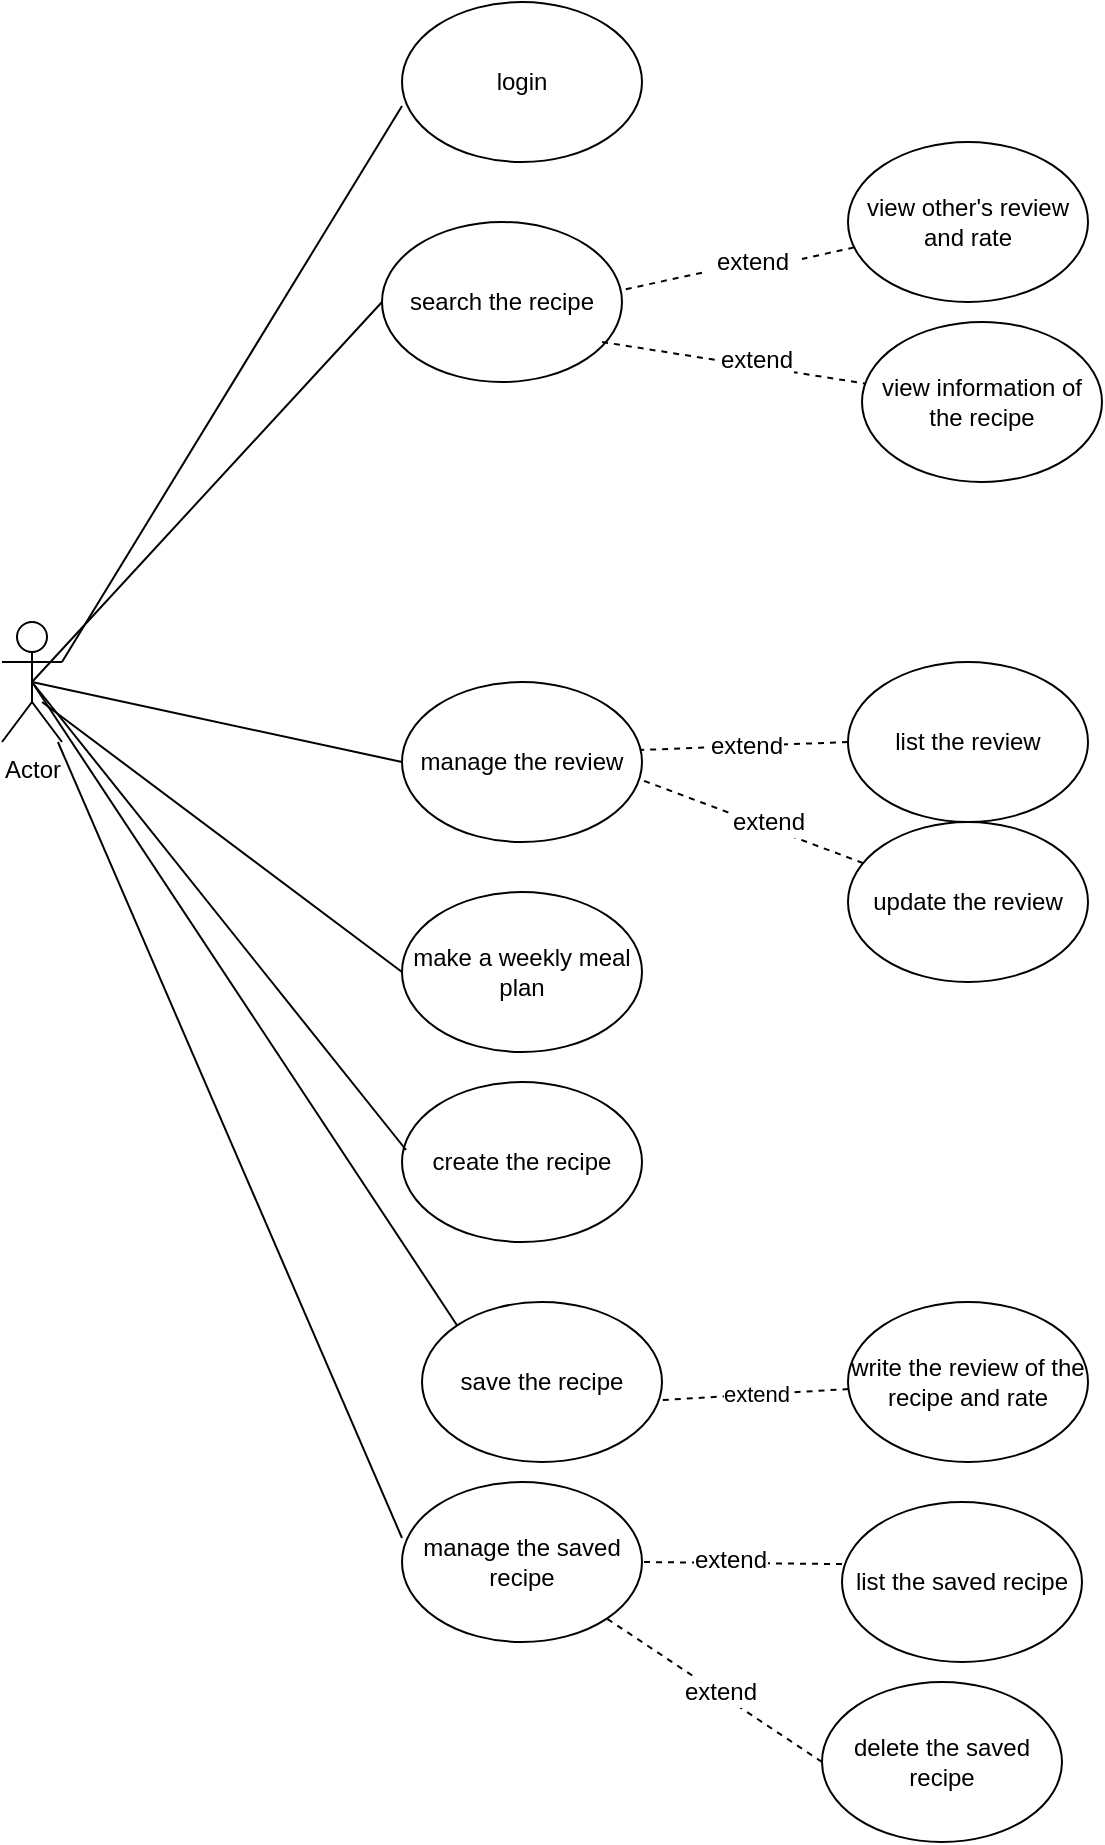 <mxfile version="12.2.9" type="github" pages="1">
  <diagram id="Bw5xsWEdGbu48Ygzj_-n" name="Page-1">
    <mxGraphModel dx="1355" dy="1915" grid="1" gridSize="10" guides="1" tooltips="1" connect="1" arrows="1" fold="1" page="1" pageScale="1" pageWidth="827" pageHeight="1169" math="0" shadow="0">
      <root>
        <mxCell id="0"/>
        <mxCell id="1" parent="0"/>
        <mxCell id="bjBqQtMSp6dqoQxwANr6-1" value="Actor" style="shape=umlActor;verticalLabelPosition=bottom;labelBackgroundColor=#ffffff;verticalAlign=top;html=1;outlineConnect=0;" parent="1" vertex="1">
          <mxGeometry x="50" y="190" width="30" height="60" as="geometry"/>
        </mxCell>
        <mxCell id="bjBqQtMSp6dqoQxwANr6-2" value="login" style="ellipse;whiteSpace=wrap;html=1;" parent="1" vertex="1">
          <mxGeometry x="250" y="-120" width="120" height="80" as="geometry"/>
        </mxCell>
        <mxCell id="bjBqQtMSp6dqoQxwANr6-3" value="" style="endArrow=none;html=1;entryX=0;entryY=0.65;entryDx=0;entryDy=0;entryPerimeter=0;exitX=1;exitY=0.333;exitDx=0;exitDy=0;exitPerimeter=0;" parent="1" source="bjBqQtMSp6dqoQxwANr6-1" target="bjBqQtMSp6dqoQxwANr6-2" edge="1">
          <mxGeometry width="50" height="50" relative="1" as="geometry">
            <mxPoint x="50" y="380" as="sourcePoint"/>
            <mxPoint x="100" y="330" as="targetPoint"/>
          </mxGeometry>
        </mxCell>
        <mxCell id="bjBqQtMSp6dqoQxwANr6-4" value="manage the review" style="ellipse;whiteSpace=wrap;html=1;" parent="1" vertex="1">
          <mxGeometry x="250" y="220" width="120" height="80" as="geometry"/>
        </mxCell>
        <mxCell id="bjBqQtMSp6dqoQxwANr6-5" value="" style="endArrow=none;html=1;exitX=0;exitY=0.5;exitDx=0;exitDy=0;" parent="1" source="bjBqQtMSp6dqoQxwANr6-4" edge="1">
          <mxGeometry width="50" height="50" relative="1" as="geometry">
            <mxPoint x="50" y="480" as="sourcePoint"/>
            <mxPoint x="65" y="220" as="targetPoint"/>
          </mxGeometry>
        </mxCell>
        <mxCell id="bjBqQtMSp6dqoQxwANr6-10" value="list the review" style="ellipse;whiteSpace=wrap;html=1;" parent="1" vertex="1">
          <mxGeometry x="473" y="210" width="120" height="80" as="geometry"/>
        </mxCell>
        <mxCell id="bjBqQtMSp6dqoQxwANr6-12" value="update the review" style="ellipse;whiteSpace=wrap;html=1;" parent="1" vertex="1">
          <mxGeometry x="473" y="290" width="120" height="80" as="geometry"/>
        </mxCell>
        <mxCell id="bjBqQtMSp6dqoQxwANr6-16" value="search the recipe" style="ellipse;whiteSpace=wrap;html=1;" parent="1" vertex="1">
          <mxGeometry x="240" y="-10" width="120" height="80" as="geometry"/>
        </mxCell>
        <mxCell id="bjBqQtMSp6dqoQxwANr6-17" value="" style="endArrow=none;html=1;entryX=0.5;entryY=0.5;entryDx=0;entryDy=0;entryPerimeter=0;exitX=0;exitY=0.5;exitDx=0;exitDy=0;" parent="1" source="bjBqQtMSp6dqoQxwANr6-16" target="bjBqQtMSp6dqoQxwANr6-1" edge="1">
          <mxGeometry width="50" height="50" relative="1" as="geometry">
            <mxPoint x="50" y="670" as="sourcePoint"/>
            <mxPoint x="100" y="620" as="targetPoint"/>
          </mxGeometry>
        </mxCell>
        <mxCell id="bjBqQtMSp6dqoQxwANr6-18" value="save the recipe" style="ellipse;whiteSpace=wrap;html=1;" parent="1" vertex="1">
          <mxGeometry x="260" y="530" width="120" height="80" as="geometry"/>
        </mxCell>
        <mxCell id="bjBqQtMSp6dqoQxwANr6-19" value="" style="endArrow=none;html=1;exitX=0;exitY=0;exitDx=0;exitDy=0;entryX=0.5;entryY=0.5;entryDx=0;entryDy=0;entryPerimeter=0;" parent="1" source="bjBqQtMSp6dqoQxwANr6-18" target="bjBqQtMSp6dqoQxwANr6-1" edge="1">
          <mxGeometry width="50" height="50" relative="1" as="geometry">
            <mxPoint x="50" y="670" as="sourcePoint"/>
            <mxPoint x="50" y="280" as="targetPoint"/>
          </mxGeometry>
        </mxCell>
        <mxCell id="bjBqQtMSp6dqoQxwANr6-20" value="create the recipe" style="ellipse;whiteSpace=wrap;html=1;" parent="1" vertex="1">
          <mxGeometry x="250" y="420" width="120" height="80" as="geometry"/>
        </mxCell>
        <mxCell id="bjBqQtMSp6dqoQxwANr6-21" value="" style="endArrow=none;html=1;entryX=0.017;entryY=0.425;entryDx=0;entryDy=0;entryPerimeter=0;exitX=0.5;exitY=0.5;exitDx=0;exitDy=0;exitPerimeter=0;" parent="1" source="bjBqQtMSp6dqoQxwANr6-1" target="bjBqQtMSp6dqoQxwANr6-20" edge="1">
          <mxGeometry width="50" height="50" relative="1" as="geometry">
            <mxPoint x="70" y="230" as="sourcePoint"/>
            <mxPoint x="100" y="710" as="targetPoint"/>
          </mxGeometry>
        </mxCell>
        <mxCell id="bjBqQtMSp6dqoQxwANr6-25" value="view information of the recipe" style="ellipse;whiteSpace=wrap;html=1;" parent="1" vertex="1">
          <mxGeometry x="480" y="40" width="120" height="80" as="geometry"/>
        </mxCell>
        <mxCell id="bjBqQtMSp6dqoQxwANr6-26" value="" style="endArrow=none;dashed=1;html=1;exitX=0.917;exitY=0.75;exitDx=0;exitDy=0;exitPerimeter=0;" parent="1" source="bjBqQtMSp6dqoQxwANr6-16" target="bjBqQtMSp6dqoQxwANr6-25" edge="1">
          <mxGeometry width="50" height="50" relative="1" as="geometry">
            <mxPoint x="380" y="160" as="sourcePoint"/>
            <mxPoint x="100" y="710" as="targetPoint"/>
          </mxGeometry>
        </mxCell>
        <mxCell id="bjBqQtMSp6dqoQxwANr6-37" value="extend" style="text;html=1;align=center;verticalAlign=middle;resizable=0;points=[];;labelBackgroundColor=#ffffff;" parent="bjBqQtMSp6dqoQxwANr6-26" vertex="1" connectable="0">
          <mxGeometry x="0.164" y="3" relative="1" as="geometry">
            <mxPoint as="offset"/>
          </mxGeometry>
        </mxCell>
        <mxCell id="bjBqQtMSp6dqoQxwANr6-27" value="" style="endArrow=none;dashed=1;html=1;entryX=1;entryY=0.425;entryDx=0;entryDy=0;entryPerimeter=0;" parent="1" source="bjBqQtMSp6dqoQxwANr6-33" target="bjBqQtMSp6dqoQxwANr6-16" edge="1">
          <mxGeometry width="50" height="50" relative="1" as="geometry">
            <mxPoint x="430" y="220" as="sourcePoint"/>
            <mxPoint x="100" y="710" as="targetPoint"/>
          </mxGeometry>
        </mxCell>
        <mxCell id="bjBqQtMSp6dqoQxwANr6-28" value="view other&#39;s review and rate" style="ellipse;whiteSpace=wrap;html=1;" parent="1" vertex="1">
          <mxGeometry x="473" y="-50" width="120" height="80" as="geometry"/>
        </mxCell>
        <mxCell id="bjBqQtMSp6dqoQxwANr6-29" value="write the review of the recipe and rate" style="ellipse;whiteSpace=wrap;html=1;" parent="1" vertex="1">
          <mxGeometry x="473" y="530" width="120" height="80" as="geometry"/>
        </mxCell>
        <mxCell id="bjBqQtMSp6dqoQxwANr6-31" value="make a weekly meal plan" style="ellipse;whiteSpace=wrap;html=1;" parent="1" vertex="1">
          <mxGeometry x="250" y="325" width="120" height="80" as="geometry"/>
        </mxCell>
        <mxCell id="bjBqQtMSp6dqoQxwANr6-32" value="" style="endArrow=none;html=1;exitX=0;exitY=0.5;exitDx=0;exitDy=0;" parent="1" source="bjBqQtMSp6dqoQxwANr6-31" edge="1">
          <mxGeometry width="50" height="50" relative="1" as="geometry">
            <mxPoint x="50" y="800" as="sourcePoint"/>
            <mxPoint x="70" y="230" as="targetPoint"/>
          </mxGeometry>
        </mxCell>
        <mxCell id="bjBqQtMSp6dqoQxwANr6-33" value="extend" style="text;html=1;align=center;verticalAlign=middle;resizable=0;points=[];;autosize=1;" parent="1" vertex="1">
          <mxGeometry x="400" width="50" height="20" as="geometry"/>
        </mxCell>
        <mxCell id="bjBqQtMSp6dqoQxwANr6-34" value="" style="endArrow=none;dashed=1;html=1;entryX=1;entryY=0.425;entryDx=0;entryDy=0;entryPerimeter=0;" parent="1" source="bjBqQtMSp6dqoQxwANr6-28" target="bjBqQtMSp6dqoQxwANr6-33" edge="1">
          <mxGeometry width="50" height="50" relative="1" as="geometry">
            <mxPoint x="460.664" y="55.934" as="sourcePoint"/>
            <mxPoint x="380" y="64" as="targetPoint"/>
          </mxGeometry>
        </mxCell>
        <mxCell id="bjBqQtMSp6dqoQxwANr6-40" value="" style="endArrow=none;dashed=1;html=1;entryX=0.992;entryY=0.425;entryDx=0;entryDy=0;entryPerimeter=0;exitX=0;exitY=0.5;exitDx=0;exitDy=0;" parent="1" source="bjBqQtMSp6dqoQxwANr6-10" target="bjBqQtMSp6dqoQxwANr6-4" edge="1">
          <mxGeometry width="50" height="50" relative="1" as="geometry">
            <mxPoint x="50" y="760" as="sourcePoint"/>
            <mxPoint x="100" y="710" as="targetPoint"/>
          </mxGeometry>
        </mxCell>
        <mxCell id="bjBqQtMSp6dqoQxwANr6-45" value="extend" style="text;html=1;align=center;verticalAlign=middle;resizable=0;points=[];;labelBackgroundColor=#ffffff;" parent="bjBqQtMSp6dqoQxwANr6-40" vertex="1" connectable="0">
          <mxGeometry x="-0.017" relative="1" as="geometry">
            <mxPoint as="offset"/>
          </mxGeometry>
        </mxCell>
        <mxCell id="bjBqQtMSp6dqoQxwANr6-41" value="" style="endArrow=none;dashed=1;html=1;entryX=1;entryY=0.613;entryDx=0;entryDy=0;entryPerimeter=0;" parent="1" source="bjBqQtMSp6dqoQxwANr6-12" target="bjBqQtMSp6dqoQxwANr6-4" edge="1">
          <mxGeometry width="50" height="50" relative="1" as="geometry">
            <mxPoint x="483" y="260" as="sourcePoint"/>
            <mxPoint x="379.04" y="294" as="targetPoint"/>
          </mxGeometry>
        </mxCell>
        <mxCell id="bjBqQtMSp6dqoQxwANr6-44" value="extend" style="text;html=1;align=center;verticalAlign=middle;resizable=0;points=[];;labelBackgroundColor=#ffffff;" parent="bjBqQtMSp6dqoQxwANr6-41" vertex="1" connectable="0">
          <mxGeometry x="-0.11" y="-3" relative="1" as="geometry">
            <mxPoint as="offset"/>
          </mxGeometry>
        </mxCell>
        <mxCell id="bjBqQtMSp6dqoQxwANr6-52" value="extend" style="endArrow=none;dashed=1;html=1;entryX=1;entryY=0.613;entryDx=0;entryDy=0;entryPerimeter=0;" parent="1" source="bjBqQtMSp6dqoQxwANr6-29" target="bjBqQtMSp6dqoQxwANr6-18" edge="1">
          <mxGeometry width="50" height="50" relative="1" as="geometry">
            <mxPoint x="50" y="760" as="sourcePoint"/>
            <mxPoint x="100" y="710" as="targetPoint"/>
          </mxGeometry>
        </mxCell>
        <mxCell id="bjBqQtMSp6dqoQxwANr6-53" value="manage the saved recipe" style="ellipse;whiteSpace=wrap;html=1;" parent="1" vertex="1">
          <mxGeometry x="250" y="620" width="120" height="80" as="geometry"/>
        </mxCell>
        <mxCell id="bjBqQtMSp6dqoQxwANr6-54" value="" style="endArrow=none;html=1;exitX=0;exitY=0.35;exitDx=0;exitDy=0;exitPerimeter=0;" parent="1" source="bjBqQtMSp6dqoQxwANr6-53" target="bjBqQtMSp6dqoQxwANr6-1" edge="1">
          <mxGeometry width="50" height="50" relative="1" as="geometry">
            <mxPoint x="50" y="770" as="sourcePoint"/>
            <mxPoint x="100" y="720" as="targetPoint"/>
          </mxGeometry>
        </mxCell>
        <mxCell id="bjBqQtMSp6dqoQxwANr6-55" value="" style="endArrow=none;dashed=1;html=1;entryX=1;entryY=0.5;entryDx=0;entryDy=0;exitX=0;exitY=0.388;exitDx=0;exitDy=0;exitPerimeter=0;" parent="1" source="bjBqQtMSp6dqoQxwANr6-56" target="bjBqQtMSp6dqoQxwANr6-53" edge="1">
          <mxGeometry width="50" height="50" relative="1" as="geometry">
            <mxPoint x="450" y="660" as="sourcePoint"/>
            <mxPoint x="100" y="720" as="targetPoint"/>
          </mxGeometry>
        </mxCell>
        <mxCell id="bjBqQtMSp6dqoQxwANr6-61" value="extend" style="text;html=1;align=center;verticalAlign=middle;resizable=0;points=[];;labelBackgroundColor=#ffffff;" parent="bjBqQtMSp6dqoQxwANr6-55" vertex="1" connectable="0">
          <mxGeometry x="0.12" y="-2" relative="1" as="geometry">
            <mxPoint as="offset"/>
          </mxGeometry>
        </mxCell>
        <mxCell id="bjBqQtMSp6dqoQxwANr6-56" value="list the saved recipe" style="ellipse;whiteSpace=wrap;html=1;" parent="1" vertex="1">
          <mxGeometry x="470" y="630" width="120" height="80" as="geometry"/>
        </mxCell>
        <mxCell id="bjBqQtMSp6dqoQxwANr6-57" value="delete the saved recipe" style="ellipse;whiteSpace=wrap;html=1;" parent="1" vertex="1">
          <mxGeometry x="460" y="720" width="120" height="80" as="geometry"/>
        </mxCell>
        <mxCell id="bjBqQtMSp6dqoQxwANr6-60" value="" style="endArrow=none;dashed=1;html=1;entryX=1;entryY=1;entryDx=0;entryDy=0;exitX=0;exitY=0.5;exitDx=0;exitDy=0;" parent="1" source="bjBqQtMSp6dqoQxwANr6-57" target="bjBqQtMSp6dqoQxwANr6-53" edge="1">
          <mxGeometry width="50" height="50" relative="1" as="geometry">
            <mxPoint x="50" y="870" as="sourcePoint"/>
            <mxPoint x="100" y="820" as="targetPoint"/>
          </mxGeometry>
        </mxCell>
        <mxCell id="bjBqQtMSp6dqoQxwANr6-62" value="extend" style="text;html=1;align=center;verticalAlign=middle;resizable=0;points=[];;labelBackgroundColor=#ffffff;" parent="bjBqQtMSp6dqoQxwANr6-60" vertex="1" connectable="0">
          <mxGeometry x="-0.043" y="-1" relative="1" as="geometry">
            <mxPoint as="offset"/>
          </mxGeometry>
        </mxCell>
      </root>
    </mxGraphModel>
  </diagram>
</mxfile>
